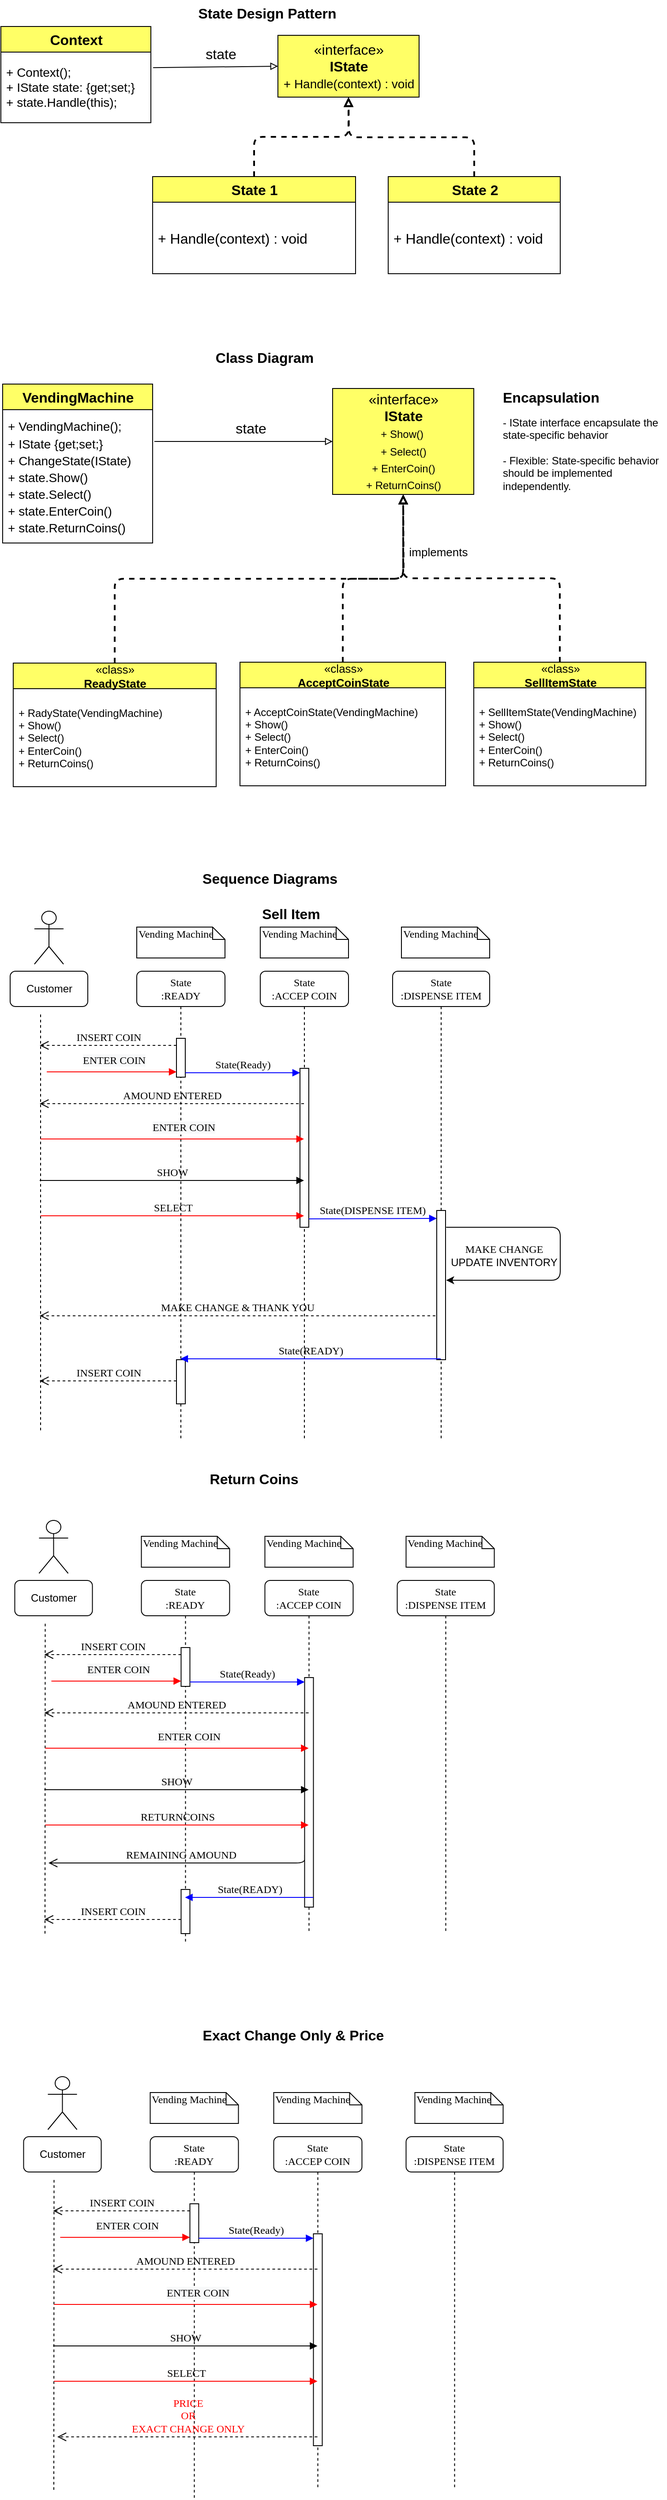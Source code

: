 <mxfile>
    <diagram id="iJszqyFh7Yhv1Dt7iqI_" name="Page-1">
        <mxGraphModel dx="1755" dy="836" grid="1" gridSize="10" guides="1" tooltips="1" connect="1" arrows="1" fold="1" page="1" pageScale="1" pageWidth="850" pageHeight="1100" math="0" shadow="0">
            <root>
                <mxCell id="0"/>
                <mxCell id="1" parent="0"/>
                <mxCell id="86" value="REMAINING AMOUND" style="html=1;verticalAlign=bottom;endArrow=open;endSize=8;labelBackgroundColor=none;fontFamily=Verdana;fontSize=12;edgeStyle=elbowEdgeStyle;elbow=vertical;fontStyle=0;strokeColor=#000000;exitX=0.019;exitY=0.773;exitDx=0;exitDy=0;exitPerimeter=0;" parent="1" source="311" edge="1">
                    <mxGeometry relative="1" as="geometry">
                        <mxPoint x="-770" y="2120" as="targetPoint"/>
                        <Array as="points">
                            <mxPoint x="-660" y="2120"/>
                            <mxPoint x="-680" y="2110"/>
                            <mxPoint x="-712.75" y="2170"/>
                            <mxPoint x="-704.02" y="2191"/>
                            <mxPoint x="-679.02" y="2170.6"/>
                            <mxPoint x="-649.02" y="2170.6"/>
                        </Array>
                        <mxPoint x="-630" y="2180" as="sourcePoint"/>
                    </mxGeometry>
                </mxCell>
                <mxCell id="159" value="&lt;font color=&quot;#000000&quot; style=&quot;font-size: 16px&quot;&gt;Exact Change Only &amp;amp; Price&lt;/font&gt;" style="text;html=1;strokeColor=none;fillColor=none;align=center;verticalAlign=middle;whiteSpace=wrap;rounded=0;fontSize=16;fontColor=#FF0000;fontStyle=1" parent="1" vertex="1">
                    <mxGeometry x="-625" y="2300" width="265" height="30" as="geometry"/>
                </mxCell>
                <mxCell id="185" value="&lt;span style=&quot;font-weight: 400 ; font-size: 13px&quot;&gt;«class»&lt;/span&gt;&lt;br style=&quot;font-size: 13px&quot;&gt;ReadyState" style="swimlane;fontStyle=1;align=center;verticalAlign=middle;childLayout=stackLayout;horizontal=1;startSize=29;horizontalStack=0;resizeParent=1;resizeParentMax=0;resizeLast=0;collapsible=0;marginBottom=0;html=1;labelBackgroundColor=none;fontSize=13;fontColor=#000000;fillColor=#FFFF66;" parent="1" vertex="1">
                    <mxGeometry x="-810" y="761" width="230" height="140" as="geometry"/>
                </mxCell>
                <mxCell id="187" value="+ RadyState(VendingMachine)&lt;br style=&quot;font-size: 12px&quot;&gt;+ Show()&amp;nbsp;&lt;br&gt;+ Select()&lt;br&gt;+ EnterCoin()&lt;br&gt;+ ReturnCoins()" style="text;html=1;strokeColor=none;fillColor=none;align=left;verticalAlign=middle;spacingLeft=4;spacingRight=4;overflow=hidden;rotatable=0;points=[[0,0.5],[1,0.5]];portConstraint=eastwest;labelBackgroundColor=none;fontSize=12;fontColor=#000000;" parent="185" vertex="1">
                    <mxGeometry y="29" width="230" height="111" as="geometry"/>
                </mxCell>
                <mxCell id="188" value="&lt;span style=&quot;font-size: 13px; font-weight: 400;&quot;&gt;«class»&lt;/span&gt;&lt;br style=&quot;font-size: 13px;&quot;&gt;&lt;span style=&quot;font-size: 13px;&quot;&gt;AcceptCoinState&lt;/span&gt;" style="swimlane;fontStyle=1;align=center;verticalAlign=middle;childLayout=stackLayout;horizontal=1;startSize=29;horizontalStack=0;resizeParent=1;resizeParentMax=0;resizeLast=0;collapsible=0;marginBottom=0;html=1;labelBackgroundColor=none;fontSize=13;fontColor=#000000;fillColor=#FFFF66;" parent="1" vertex="1">
                    <mxGeometry x="-553" y="760" width="233" height="140" as="geometry"/>
                </mxCell>
                <mxCell id="189" value="+ AcceptCoinState(VendingMachine)&lt;br style=&quot;font-size: 12px&quot;&gt;+ Show()&amp;nbsp;&lt;br&gt;+ Select()&lt;br&gt;+ EnterCoin()&lt;br&gt;+ ReturnCoins()" style="text;html=1;strokeColor=none;fillColor=none;align=left;verticalAlign=middle;spacingLeft=4;spacingRight=4;overflow=hidden;rotatable=0;points=[[0,0.5],[1,0.5]];portConstraint=eastwest;labelBackgroundColor=none;fontSize=12;fontColor=#000000;" parent="188" vertex="1">
                    <mxGeometry y="29" width="233" height="111" as="geometry"/>
                </mxCell>
                <mxCell id="190" value="«interface»&lt;br&gt;&lt;b&gt;IState&lt;/b&gt;&lt;br&gt;&lt;span style=&quot;font-size: 12px ; text-align: left&quot;&gt;+ Show()&amp;nbsp;&lt;/span&gt;&lt;br style=&quot;font-size: 12px ; text-align: left&quot;&gt;&lt;span style=&quot;font-size: 12px ; text-align: left&quot;&gt;+ Select()&lt;/span&gt;&lt;br style=&quot;font-size: 12px ; text-align: left&quot;&gt;&lt;span style=&quot;font-size: 12px ; text-align: left&quot;&gt;+ EnterCoin()&lt;/span&gt;&lt;br style=&quot;font-size: 12px ; text-align: left&quot;&gt;&lt;div style=&quot;text-align: left&quot;&gt;&lt;span style=&quot;font-size: 12px&quot;&gt;+ ReturnCoins()&lt;/span&gt;&lt;/div&gt;" style="html=1;labelBackgroundColor=none;fontSize=16;fontColor=#000000;fillColor=#FFFF66;" parent="1" vertex="1">
                    <mxGeometry x="-448" y="450" width="160" height="120" as="geometry"/>
                </mxCell>
                <mxCell id="191" value="state" style="endArrow=block;html=1;labelBackgroundColor=none;fontSize=16;fontColor=#000000;entryX=0;entryY=0.5;entryDx=0;entryDy=0;endFill=0;" parent="1" target="190" edge="1">
                    <mxGeometry x="0.081" y="15" width="50" height="50" relative="1" as="geometry">
                        <mxPoint x="-650" y="510" as="sourcePoint"/>
                        <mxPoint x="-533" y="470" as="targetPoint"/>
                        <mxPoint as="offset"/>
                    </mxGeometry>
                </mxCell>
                <mxCell id="193" value="" style="endArrow=block;html=1;labelBackgroundColor=#FFFF66;fontSize=16;fontColor=#000000;jumpStyle=none;exitX=0.5;exitY=0;exitDx=0;exitDy=0;dashed=1;endFill=0;edgeStyle=orthogonalEdgeStyle;strokeWidth=2;" parent="1" source="188" edge="1">
                    <mxGeometry width="50" height="50" relative="1" as="geometry">
                        <mxPoint x="-328" y="600" as="sourcePoint"/>
                        <mxPoint x="-368" y="570" as="targetPoint"/>
                    </mxGeometry>
                </mxCell>
                <mxCell id="194" value="" style="endArrow=block;html=1;labelBackgroundColor=#FFFF66;fontSize=16;fontColor=#000000;jumpStyle=none;dashed=1;endFill=0;edgeStyle=orthogonalEdgeStyle;exitX=0.5;exitY=0;exitDx=0;exitDy=0;entryX=0.5;entryY=1;entryDx=0;entryDy=0;strokeWidth=2;" parent="1" source="185" target="190" edge="1">
                    <mxGeometry width="50" height="50" relative="1" as="geometry">
                        <mxPoint x="-488" y="620" as="sourcePoint"/>
                        <mxPoint x="-388" y="540" as="targetPoint"/>
                    </mxGeometry>
                </mxCell>
                <mxCell id="195" value="&lt;font color=&quot;#000000&quot; style=&quot;font-size: 16px&quot;&gt;Class Diagram&lt;/font&gt;" style="text;html=1;strokeColor=none;fillColor=none;align=center;verticalAlign=middle;whiteSpace=wrap;rounded=0;fontSize=16;fontColor=#FF0000;fontStyle=1" parent="1" vertex="1">
                    <mxGeometry x="-620" y="400" width="190" height="30" as="geometry"/>
                </mxCell>
                <mxCell id="208" value="VendingMachine" style="swimlane;fontStyle=1;align=center;verticalAlign=middle;childLayout=stackLayout;horizontal=1;startSize=29;horizontalStack=0;resizeParent=1;resizeParentMax=0;resizeLast=0;collapsible=0;marginBottom=0;html=1;labelBackgroundColor=none;fontSize=16;fontColor=#000000;fillColor=#FFFF66;" parent="1" vertex="1">
                    <mxGeometry x="-822" y="445" width="170" height="180" as="geometry"/>
                </mxCell>
                <mxCell id="209" value="&lt;font style=&quot;font-size: 14px&quot;&gt;+&amp;nbsp;&lt;span style=&quot;text-align: center&quot;&gt;VendingMachine&lt;/span&gt;();&lt;br&gt;+ IState {get;set;}&amp;nbsp;&lt;br&gt;+ ChangeState(IState)&lt;br&gt;+ state.Show()&lt;br&gt;+ state.Select()&lt;br&gt;+ state.EnterCoin()&lt;br&gt;+ state.ReturnCoins()&lt;br&gt;&lt;/font&gt;" style="text;html=1;strokeColor=none;fillColor=none;align=left;verticalAlign=middle;spacingLeft=4;spacingRight=4;overflow=hidden;rotatable=0;points=[[0,0.5],[1,0.5]];portConstraint=eastwest;labelBackgroundColor=none;fontSize=16;fontColor=#000000;" parent="208" vertex="1">
                    <mxGeometry y="29" width="170" height="151" as="geometry"/>
                </mxCell>
                <mxCell id="212" value="State 1" style="swimlane;fontStyle=1;align=center;verticalAlign=middle;childLayout=stackLayout;horizontal=1;startSize=29;horizontalStack=0;resizeParent=1;resizeParentMax=0;resizeLast=0;collapsible=0;marginBottom=0;html=1;labelBackgroundColor=none;fontSize=16;fontColor=#000000;fillColor=#FFFF66;" parent="1" vertex="1">
                    <mxGeometry x="-652" y="210" width="230" height="110" as="geometry"/>
                </mxCell>
                <mxCell id="213" value="+ Handle(context) : void" style="text;html=1;strokeColor=none;fillColor=none;align=left;verticalAlign=middle;spacingLeft=4;spacingRight=4;overflow=hidden;rotatable=0;points=[[0,0.5],[1,0.5]];portConstraint=eastwest;labelBackgroundColor=none;fontSize=16;fontColor=#000000;" parent="212" vertex="1">
                    <mxGeometry y="29" width="230" height="81" as="geometry"/>
                </mxCell>
                <mxCell id="214" value="State 2" style="swimlane;fontStyle=1;align=center;verticalAlign=middle;childLayout=stackLayout;horizontal=1;startSize=29;horizontalStack=0;resizeParent=1;resizeParentMax=0;resizeLast=0;collapsible=0;marginBottom=0;html=1;labelBackgroundColor=none;fontSize=16;fontColor=#000000;fillColor=#FFFF66;" parent="1" vertex="1">
                    <mxGeometry x="-385" y="210" width="195" height="110" as="geometry"/>
                </mxCell>
                <mxCell id="215" value="+ Handle(context) : void" style="text;html=1;strokeColor=none;fillColor=none;align=left;verticalAlign=middle;spacingLeft=4;spacingRight=4;overflow=hidden;rotatable=0;points=[[0,0.5],[1,0.5]];portConstraint=eastwest;labelBackgroundColor=none;fontSize=16;fontColor=#000000;" parent="214" vertex="1">
                    <mxGeometry y="29" width="195" height="81" as="geometry"/>
                </mxCell>
                <mxCell id="216" value="«interface»&lt;br&gt;&lt;b&gt;IState&lt;/b&gt;&lt;br&gt;&lt;font style=&quot;font-size: 14px&quot;&gt;+ Handle(context) : void&lt;/font&gt;" style="html=1;labelBackgroundColor=none;fontSize=16;fontColor=#000000;fillColor=#FFFF66;" parent="1" vertex="1">
                    <mxGeometry x="-510" y="50" width="160" height="70" as="geometry"/>
                </mxCell>
                <mxCell id="217" value="state" style="endArrow=block;html=1;labelBackgroundColor=none;fontSize=16;fontColor=#000000;entryX=0;entryY=0.5;entryDx=0;entryDy=0;exitX=1.015;exitY=0.22;exitDx=0;exitDy=0;exitPerimeter=0;endFill=0;" parent="1" source="222" target="216" edge="1">
                    <mxGeometry x="0.081" y="15" width="50" height="50" relative="1" as="geometry">
                        <mxPoint x="-684" y="85" as="sourcePoint"/>
                        <mxPoint x="-595" y="50" as="targetPoint"/>
                        <mxPoint as="offset"/>
                    </mxGeometry>
                </mxCell>
                <mxCell id="218" value="" style="endArrow=block;html=1;labelBackgroundColor=#FFFF66;fontSize=16;fontColor=#000000;jumpStyle=none;exitX=0.5;exitY=0;exitDx=0;exitDy=0;dashed=1;endFill=0;edgeStyle=orthogonalEdgeStyle;strokeWidth=2;" parent="1" source="214" edge="1">
                    <mxGeometry width="50" height="50" relative="1" as="geometry">
                        <mxPoint x="-390" y="180" as="sourcePoint"/>
                        <mxPoint x="-430" y="120" as="targetPoint"/>
                    </mxGeometry>
                </mxCell>
                <mxCell id="219" value="" style="endArrow=block;html=1;labelBackgroundColor=#FFFF66;fontSize=16;fontColor=#000000;jumpStyle=none;dashed=1;endFill=0;edgeStyle=orthogonalEdgeStyle;exitX=0.5;exitY=0;exitDx=0;exitDy=0;entryX=0.5;entryY=1;entryDx=0;entryDy=0;strokeWidth=2;" parent="1" source="212" target="216" edge="1">
                    <mxGeometry width="50" height="50" relative="1" as="geometry">
                        <mxPoint x="-550" y="200" as="sourcePoint"/>
                        <mxPoint x="-450" y="120" as="targetPoint"/>
                    </mxGeometry>
                </mxCell>
                <mxCell id="220" value="&lt;font color=&quot;#000000&quot; style=&quot;font-size: 16px&quot;&gt;State Design Pattern&lt;/font&gt;" style="text;html=1;strokeColor=none;fillColor=none;align=center;verticalAlign=middle;whiteSpace=wrap;rounded=0;fontSize=16;fontColor=#FF0000;fontStyle=1" parent="1" vertex="1">
                    <mxGeometry x="-617" y="10" width="190" height="30" as="geometry"/>
                </mxCell>
                <mxCell id="221" value="Context" style="swimlane;fontStyle=1;align=center;verticalAlign=middle;childLayout=stackLayout;horizontal=1;startSize=29;horizontalStack=0;resizeParent=1;resizeParentMax=0;resizeLast=0;collapsible=0;marginBottom=0;html=1;labelBackgroundColor=none;fontSize=16;fontColor=#000000;fillColor=#FFFF66;" parent="1" vertex="1">
                    <mxGeometry x="-824" y="40" width="170" height="109" as="geometry"/>
                </mxCell>
                <mxCell id="222" value="+ Context();&lt;br style=&quot;font-size: 14px&quot;&gt;+ IState state: {get;set;}&amp;nbsp;&lt;br style=&quot;font-size: 14px&quot;&gt;+ state.Handle(this);" style="text;html=1;strokeColor=none;fillColor=none;align=left;verticalAlign=middle;spacingLeft=4;spacingRight=4;overflow=hidden;rotatable=0;points=[[0,0.5],[1,0.5]];portConstraint=eastwest;labelBackgroundColor=none;fontSize=14;fontColor=#000000;" parent="221" vertex="1">
                    <mxGeometry y="29" width="170" height="80" as="geometry"/>
                </mxCell>
                <mxCell id="223" value="&lt;span style=&quot;font-size: 13px ; font-weight: 400&quot;&gt;«class»&lt;/span&gt;&lt;br style=&quot;font-size: 13px&quot;&gt;&lt;span style=&quot;font-size: 13px&quot;&gt;SellItemState&lt;/span&gt;" style="swimlane;fontStyle=1;align=center;verticalAlign=middle;childLayout=stackLayout;horizontal=1;startSize=29;horizontalStack=0;resizeParent=1;resizeParentMax=0;resizeLast=0;collapsible=0;marginBottom=0;html=1;labelBackgroundColor=none;fontSize=13;fontColor=#000000;fillColor=#FFFF66;" parent="1" vertex="1">
                    <mxGeometry x="-288" y="760" width="195" height="140" as="geometry"/>
                </mxCell>
                <mxCell id="224" value="+ SellItemState(VendingMachine)&lt;br style=&quot;font-size: 12px&quot;&gt;+ Show()&amp;nbsp;&lt;br&gt;+ Select()&lt;br&gt;+ EnterCoin()&lt;br&gt;+ ReturnCoins()" style="text;html=1;strokeColor=none;fillColor=none;align=left;verticalAlign=middle;spacingLeft=4;spacingRight=4;overflow=hidden;rotatable=0;points=[[0,0.5],[1,0.5]];portConstraint=eastwest;labelBackgroundColor=none;fontSize=12;fontColor=#000000;" parent="223" vertex="1">
                    <mxGeometry y="29" width="195" height="111" as="geometry"/>
                </mxCell>
                <mxCell id="225" value="" style="endArrow=block;html=1;labelBackgroundColor=#FFFF66;fontSize=16;fontColor=#000000;jumpStyle=none;exitX=0.5;exitY=0;exitDx=0;exitDy=0;dashed=1;endFill=0;edgeStyle=orthogonalEdgeStyle;strokeWidth=2;entryX=0.5;entryY=1;entryDx=0;entryDy=0;" parent="1" source="223" target="190" edge="1">
                    <mxGeometry width="50" height="50" relative="1" as="geometry">
                        <mxPoint x="-445.5" y="770" as="sourcePoint"/>
                        <mxPoint x="-358" y="550" as="targetPoint"/>
                    </mxGeometry>
                </mxCell>
                <mxCell id="232" value="implements" style="text;html=1;strokeColor=none;fillColor=none;align=center;verticalAlign=middle;whiteSpace=wrap;rounded=0;labelBackgroundColor=none;fontSize=13;fontColor=#000000;" parent="1" vertex="1">
                    <mxGeometry x="-358" y="620" width="60" height="30" as="geometry"/>
                </mxCell>
                <mxCell id="236" value="&lt;h1 style=&quot;font-size: 16px&quot;&gt;Encapsulation&lt;/h1&gt;&lt;p&gt;- IState interface encapsulate the state-specific behavior&lt;br&gt;&lt;br&gt;- Flexible: State-specific behavior should be implemented independently.&lt;/p&gt;" style="text;html=1;strokeColor=none;fillColor=none;spacing=5;spacingTop=-20;whiteSpace=wrap;overflow=hidden;rounded=0;labelBackgroundColor=none;fontSize=12;fontColor=#000000;" parent="1" vertex="1">
                    <mxGeometry x="-260" y="450" width="190" height="120" as="geometry"/>
                </mxCell>
                <mxCell id="268" value="State &lt;br style=&quot;font-size: 12px&quot;&gt;:ACCEP COIN" style="shape=umlLifeline;perimeter=lifelinePerimeter;whiteSpace=wrap;html=1;container=1;collapsible=0;recursiveResize=0;outlineConnect=0;rounded=1;shadow=0;comic=0;labelBackgroundColor=none;strokeWidth=1;fontFamily=Verdana;fontSize=12;align=center;fontStyle=0" parent="1" vertex="1">
                    <mxGeometry x="-530" y="1110" width="100" height="530" as="geometry"/>
                </mxCell>
                <mxCell id="269" value="" style="html=1;points=[];perimeter=orthogonalPerimeter;rounded=0;shadow=0;comic=0;labelBackgroundColor=none;strokeWidth=1;fontFamily=Verdana;fontSize=12;align=center;fontStyle=0" parent="268" vertex="1">
                    <mxGeometry x="45" y="110" width="10" height="180" as="geometry"/>
                </mxCell>
                <mxCell id="270" value="MAKE CHANGE &amp;amp; THANK YOU" style="html=1;verticalAlign=bottom;endArrow=open;dashed=1;endSize=8;labelBackgroundColor=none;fontFamily=Verdana;fontSize=12;edgeStyle=elbowEdgeStyle;elbow=vertical;fontStyle=0;" parent="268" source="271" edge="1">
                    <mxGeometry x="0.017" relative="1" as="geometry">
                        <mxPoint x="-250" y="390" as="targetPoint"/>
                        <Array as="points">
                            <mxPoint x="-167.55" y="390.23"/>
                            <mxPoint x="-158.82" y="411.23"/>
                            <mxPoint x="-133.82" y="390.83"/>
                            <mxPoint x="-103.82" y="390.83"/>
                        </Array>
                        <mxPoint x="45.0" y="390.0" as="sourcePoint"/>
                        <mxPoint as="offset"/>
                    </mxGeometry>
                </mxCell>
                <mxCell id="271" value="State&lt;br style=&quot;font-size: 12px&quot;&gt;:DISPENSE ITEM" style="shape=umlLifeline;perimeter=lifelinePerimeter;whiteSpace=wrap;html=1;container=1;collapsible=0;recursiveResize=0;outlineConnect=0;rounded=1;shadow=0;comic=0;labelBackgroundColor=none;strokeWidth=1;fontFamily=Verdana;fontSize=12;align=center;fontStyle=0" parent="1" vertex="1">
                    <mxGeometry x="-380" y="1110" width="110" height="530" as="geometry"/>
                </mxCell>
                <mxCell id="272" value="State(DISPENSE ITEM)" style="html=1;verticalAlign=bottom;endArrow=block;labelBackgroundColor=none;fontFamily=Verdana;fontSize=12;edgeStyle=elbowEdgeStyle;elbow=vertical;fontStyle=0;strokeColor=#0000FF;" parent="271" edge="1">
                    <mxGeometry relative="1" as="geometry">
                        <mxPoint x="-95" y="280.45" as="sourcePoint"/>
                        <mxPoint x="50" y="280" as="targetPoint"/>
                    </mxGeometry>
                </mxCell>
                <mxCell id="273" value="" style="html=1;points=[];perimeter=orthogonalPerimeter;rounded=0;shadow=0;comic=0;labelBackgroundColor=none;strokeWidth=1;fontFamily=Verdana;fontSize=12;align=center;fontStyle=0" parent="271" vertex="1">
                    <mxGeometry x="50" y="271" width="10" height="169" as="geometry"/>
                </mxCell>
                <mxCell id="274" value="State&lt;br style=&quot;font-size: 12px&quot;&gt;:READY" style="shape=umlLifeline;perimeter=lifelinePerimeter;whiteSpace=wrap;html=1;container=1;collapsible=0;recursiveResize=0;outlineConnect=0;rounded=1;shadow=0;comic=0;labelBackgroundColor=none;strokeWidth=1;fontFamily=Verdana;fontSize=12;align=center;fontStyle=0" parent="1" vertex="1">
                    <mxGeometry x="-670" y="1110" width="100" height="530" as="geometry"/>
                </mxCell>
                <mxCell id="275" value="" style="html=1;points=[];perimeter=orthogonalPerimeter;rounded=0;shadow=0;comic=0;labelBackgroundColor=none;strokeWidth=1;fontFamily=Verdana;fontSize=12;align=center;fontStyle=0" parent="274" vertex="1">
                    <mxGeometry x="45" y="76" width="10" height="44" as="geometry"/>
                </mxCell>
                <mxCell id="276" value="AMOUND ENTERED" style="html=1;verticalAlign=bottom;endArrow=open;dashed=1;endSize=8;labelBackgroundColor=none;fontFamily=Verdana;fontSize=12;edgeStyle=elbowEdgeStyle;elbow=vertical;fontStyle=0" parent="274" edge="1">
                    <mxGeometry relative="1" as="geometry">
                        <mxPoint x="-110" y="150" as="targetPoint"/>
                        <Array as="points">
                            <mxPoint x="-16" y="150"/>
                            <mxPoint x="-7.27" y="171"/>
                            <mxPoint x="17.73" y="150.6"/>
                            <mxPoint x="47.73" y="150.6"/>
                        </Array>
                        <mxPoint x="189.5" y="150" as="sourcePoint"/>
                    </mxGeometry>
                </mxCell>
                <mxCell id="277" value="SHOW" style="html=1;verticalAlign=bottom;endArrow=block;labelBackgroundColor=none;fontFamily=Verdana;fontSize=12;edgeStyle=elbowEdgeStyle;elbow=vertical;fontStyle=0;strokeColor=#000000;" parent="274" target="268" edge="1">
                    <mxGeometry relative="1" as="geometry">
                        <mxPoint x="-110" y="237" as="sourcePoint"/>
                        <mxPoint x="40" y="237" as="targetPoint"/>
                    </mxGeometry>
                </mxCell>
                <mxCell id="279" value="" style="html=1;points=[];perimeter=orthogonalPerimeter;rounded=0;shadow=0;comic=0;labelBackgroundColor=none;strokeWidth=1;fontFamily=Verdana;fontSize=12;align=center;fontStyle=0" parent="274" vertex="1">
                    <mxGeometry x="45" y="440" width="10" height="50" as="geometry"/>
                </mxCell>
                <mxCell id="280" value="Vending Machine" style="shape=note;whiteSpace=wrap;html=1;size=14;verticalAlign=top;align=left;spacingTop=-6;rounded=0;shadow=0;comic=0;labelBackgroundColor=none;strokeWidth=1;fontFamily=Verdana;fontSize=12;fontStyle=0" parent="1" vertex="1">
                    <mxGeometry x="-670" y="1060" width="100" height="35" as="geometry"/>
                </mxCell>
                <mxCell id="281" value="Vending Machine" style="shape=note;whiteSpace=wrap;html=1;size=14;verticalAlign=top;align=left;spacingTop=-6;rounded=0;shadow=0;comic=0;labelBackgroundColor=none;strokeWidth=1;fontFamily=Verdana;fontSize=12;fontStyle=0" parent="1" vertex="1">
                    <mxGeometry x="-530" y="1060" width="100" height="35" as="geometry"/>
                </mxCell>
                <mxCell id="282" value="Vending Machine" style="shape=note;whiteSpace=wrap;html=1;size=14;verticalAlign=top;align=left;spacingTop=-6;rounded=0;shadow=0;comic=0;labelBackgroundColor=none;strokeWidth=1;fontFamily=Verdana;fontSize=12;fontStyle=0" parent="1" vertex="1">
                    <mxGeometry x="-370" y="1060" width="100" height="35" as="geometry"/>
                </mxCell>
                <mxCell id="283" value="" style="shape=umlActor;verticalLabelPosition=bottom;verticalAlign=top;html=1;outlineConnect=0;fontStyle=0;fontSize=12;" parent="1" vertex="1">
                    <mxGeometry x="-786" y="1042" width="33" height="60" as="geometry"/>
                </mxCell>
                <mxCell id="284" value="" style="endArrow=none;dashed=1;html=1;strokeWidth=1;fontStyle=0;fontSize=12;" parent="1" edge="1">
                    <mxGeometry width="50" height="50" relative="1" as="geometry">
                        <mxPoint x="-779" y="1630" as="sourcePoint"/>
                        <mxPoint x="-779" y="1156" as="targetPoint"/>
                    </mxGeometry>
                </mxCell>
                <mxCell id="285" value="" style="html=1;verticalAlign=bottom;endArrow=block;labelBackgroundColor=none;fontFamily=Verdana;fontSize=12;edgeStyle=elbowEdgeStyle;elbow=vertical;fontStyle=0;strokeColor=#FF0000;" parent="1" edge="1">
                    <mxGeometry relative="1" as="geometry">
                        <mxPoint x="-772" y="1224" as="sourcePoint"/>
                        <mxPoint x="-625" y="1224" as="targetPoint"/>
                    </mxGeometry>
                </mxCell>
                <mxCell id="286" value="&lt;span style=&quot;font-family: &amp;#34;verdana&amp;#34; ; background-color: rgb(248 , 249 , 250)&quot;&gt;ENTER COIN&lt;/span&gt;" style="edgeLabel;html=1;align=center;verticalAlign=middle;resizable=0;points=[];fontStyle=0;fontSize=12;" parent="285" vertex="1" connectable="0">
                    <mxGeometry x="0.274" relative="1" as="geometry">
                        <mxPoint x="-18" y="-13" as="offset"/>
                    </mxGeometry>
                </mxCell>
                <mxCell id="287" value="State(Ready)" style="html=1;verticalAlign=bottom;endArrow=block;entryX=0;entryY=0;labelBackgroundColor=none;fontFamily=Verdana;fontSize=12;edgeStyle=elbowEdgeStyle;elbow=vertical;fontStyle=0;strokeColor=#0000FF;" parent="1" edge="1">
                    <mxGeometry relative="1" as="geometry">
                        <mxPoint x="-615" y="1225" as="sourcePoint"/>
                        <mxPoint x="-485" y="1225" as="targetPoint"/>
                    </mxGeometry>
                </mxCell>
                <mxCell id="291" value="" style="endArrow=classic;html=1;fontSize=12;edgeStyle=orthogonalEdgeStyle;fontStyle=0" parent="1" edge="1">
                    <mxGeometry width="50" height="50" relative="1" as="geometry">
                        <mxPoint x="-319.269" y="1400" as="sourcePoint"/>
                        <mxPoint x="-319.269" y="1460" as="targetPoint"/>
                        <Array as="points">
                            <mxPoint x="-190" y="1400"/>
                            <mxPoint x="-190" y="1460"/>
                        </Array>
                    </mxGeometry>
                </mxCell>
                <mxCell id="292" value="&lt;br&gt;&lt;span style=&quot;font-family: &amp;#34;verdana&amp;#34;&quot;&gt;MAKE CHANGE&lt;/span&gt;&lt;br&gt;UPDATE INVENTORY" style="text;html=1;strokeColor=none;fillColor=none;align=center;verticalAlign=middle;whiteSpace=wrap;rounded=0;fontSize=12;fontStyle=0" parent="1" vertex="1">
                    <mxGeometry x="-320" y="1403" width="133" height="43" as="geometry"/>
                </mxCell>
                <mxCell id="295" value="&lt;font color=&quot;#000000&quot; style=&quot;font-size: 16px;&quot;&gt;Sell Item&lt;/font&gt;" style="text;html=1;strokeColor=none;fillColor=none;align=center;verticalAlign=middle;whiteSpace=wrap;rounded=0;fontSize=16;fontColor=#FF0000;fontStyle=1" parent="1" vertex="1">
                    <mxGeometry x="-590" y="1030" width="190" height="30" as="geometry"/>
                </mxCell>
                <mxCell id="296" value="Customer" style="rounded=1;whiteSpace=wrap;html=1;fontSize=12;fontColor=#000000;fontStyle=0" parent="1" vertex="1">
                    <mxGeometry x="-813.5" y="1110" width="88" height="40" as="geometry"/>
                </mxCell>
                <mxCell id="298" value="&lt;font color=&quot;#000000&quot; style=&quot;font-size: 16px&quot;&gt;Sequence Diagrams&lt;/font&gt;" style="text;html=1;strokeColor=none;fillColor=none;align=center;verticalAlign=middle;whiteSpace=wrap;rounded=0;fontSize=16;fontColor=#FF0000;fontStyle=1" parent="1" vertex="1">
                    <mxGeometry x="-614" y="990" width="190" height="30" as="geometry"/>
                </mxCell>
                <mxCell id="300" value="SELECT" style="html=1;verticalAlign=bottom;endArrow=block;labelBackgroundColor=none;fontFamily=Verdana;fontSize=12;edgeStyle=elbowEdgeStyle;elbow=vertical;fontStyle=0;strokeColor=#FF0000;" parent="1" target="268" edge="1">
                    <mxGeometry relative="1" as="geometry">
                        <mxPoint x="-779" y="1387" as="sourcePoint"/>
                        <mxPoint x="-629" y="1387" as="targetPoint"/>
                    </mxGeometry>
                </mxCell>
                <mxCell id="301" value="State(READY)" style="html=1;verticalAlign=bottom;endArrow=block;labelBackgroundColor=none;fontFamily=Verdana;fontSize=12;edgeStyle=elbowEdgeStyle;elbow=vertical;fontStyle=0;strokeColor=#0000FF;" parent="1" source="271" edge="1">
                    <mxGeometry relative="1" as="geometry">
                        <mxPoint x="-480" y="1549" as="sourcePoint"/>
                        <mxPoint x="-620.5" y="1549" as="targetPoint"/>
                        <Array as="points">
                            <mxPoint x="-480" y="1549"/>
                        </Array>
                    </mxGeometry>
                </mxCell>
                <mxCell id="306" value="INSERT COIN" style="html=1;verticalAlign=bottom;endArrow=open;dashed=1;endSize=8;labelBackgroundColor=none;fontFamily=Verdana;fontSize=12;edgeStyle=elbowEdgeStyle;elbow=vertical;fontStyle=0" parent="1" edge="1">
                    <mxGeometry relative="1" as="geometry">
                        <mxPoint x="-780" y="1194" as="targetPoint"/>
                        <Array as="points">
                            <mxPoint x="-686" y="1194"/>
                            <mxPoint x="-677.27" y="1215"/>
                            <mxPoint x="-652.27" y="1194.6"/>
                            <mxPoint x="-622.27" y="1194.6"/>
                        </Array>
                        <mxPoint x="-625" y="1194" as="sourcePoint"/>
                    </mxGeometry>
                </mxCell>
                <mxCell id="307" value="" style="html=1;verticalAlign=bottom;endArrow=block;labelBackgroundColor=none;fontFamily=Verdana;fontSize=12;edgeStyle=elbowEdgeStyle;elbow=vertical;fontStyle=0;strokeColor=#FF0000;" parent="1" target="268" edge="1">
                    <mxGeometry relative="1" as="geometry">
                        <mxPoint x="-779" y="1300" as="sourcePoint"/>
                        <mxPoint x="-632" y="1300" as="targetPoint"/>
                    </mxGeometry>
                </mxCell>
                <mxCell id="308" value="&lt;span style=&quot;font-family: &amp;#34;verdana&amp;#34; ; background-color: rgb(248 , 249 , 250)&quot;&gt;ENTER COIN&lt;/span&gt;" style="edgeLabel;html=1;align=center;verticalAlign=middle;resizable=0;points=[];fontStyle=0;fontSize=12;" parent="307" vertex="1" connectable="0">
                    <mxGeometry x="0.274" relative="1" as="geometry">
                        <mxPoint x="-28" y="-13" as="offset"/>
                    </mxGeometry>
                </mxCell>
                <mxCell id="309" value="INSERT COIN" style="html=1;verticalAlign=bottom;endArrow=open;dashed=1;endSize=8;labelBackgroundColor=none;fontFamily=Verdana;fontSize=12;edgeStyle=elbowEdgeStyle;elbow=vertical;fontStyle=0" parent="1" edge="1">
                    <mxGeometry relative="1" as="geometry">
                        <mxPoint x="-780" y="1574" as="targetPoint"/>
                        <Array as="points">
                            <mxPoint x="-686" y="1574"/>
                            <mxPoint x="-677.27" y="1595"/>
                            <mxPoint x="-652.27" y="1574.6"/>
                            <mxPoint x="-622.27" y="1574.6"/>
                        </Array>
                        <mxPoint x="-625" y="1574" as="sourcePoint"/>
                    </mxGeometry>
                </mxCell>
                <mxCell id="310" value="State &lt;br style=&quot;font-size: 12px&quot;&gt;:ACCEP COIN" style="shape=umlLifeline;perimeter=lifelinePerimeter;whiteSpace=wrap;html=1;container=1;collapsible=0;recursiveResize=0;outlineConnect=0;rounded=1;shadow=0;comic=0;labelBackgroundColor=none;strokeWidth=1;fontFamily=Verdana;fontSize=12;align=center;fontStyle=0" vertex="1" parent="1">
                    <mxGeometry x="-524.75" y="1800" width="100" height="400" as="geometry"/>
                </mxCell>
                <mxCell id="311" value="" style="html=1;points=[];perimeter=orthogonalPerimeter;rounded=0;shadow=0;comic=0;labelBackgroundColor=none;strokeWidth=1;fontFamily=Verdana;fontSize=12;align=center;fontStyle=0" vertex="1" parent="310">
                    <mxGeometry x="45" y="110" width="10" height="260" as="geometry"/>
                </mxCell>
                <mxCell id="313" value="State&lt;br style=&quot;font-size: 12px&quot;&gt;:DISPENSE ITEM" style="shape=umlLifeline;perimeter=lifelinePerimeter;whiteSpace=wrap;html=1;container=1;collapsible=0;recursiveResize=0;outlineConnect=0;rounded=1;shadow=0;comic=0;labelBackgroundColor=none;strokeWidth=1;fontFamily=Verdana;fontSize=12;align=center;fontStyle=0" vertex="1" parent="1">
                    <mxGeometry x="-374.75" y="1800" width="110" height="400" as="geometry"/>
                </mxCell>
                <mxCell id="316" value="State&lt;br style=&quot;font-size: 12px&quot;&gt;:READY" style="shape=umlLifeline;perimeter=lifelinePerimeter;whiteSpace=wrap;html=1;container=1;collapsible=0;recursiveResize=0;outlineConnect=0;rounded=1;shadow=0;comic=0;labelBackgroundColor=none;strokeWidth=1;fontFamily=Verdana;fontSize=12;align=center;fontStyle=0" vertex="1" parent="1">
                    <mxGeometry x="-664.75" y="1800" width="100" height="410" as="geometry"/>
                </mxCell>
                <mxCell id="317" value="" style="html=1;points=[];perimeter=orthogonalPerimeter;rounded=0;shadow=0;comic=0;labelBackgroundColor=none;strokeWidth=1;fontFamily=Verdana;fontSize=12;align=center;fontStyle=0" vertex="1" parent="316">
                    <mxGeometry x="45" y="76" width="10" height="44" as="geometry"/>
                </mxCell>
                <mxCell id="318" value="AMOUND ENTERED" style="html=1;verticalAlign=bottom;endArrow=open;dashed=1;endSize=8;labelBackgroundColor=none;fontFamily=Verdana;fontSize=12;edgeStyle=elbowEdgeStyle;elbow=vertical;fontStyle=0" edge="1" parent="316">
                    <mxGeometry relative="1" as="geometry">
                        <mxPoint x="-110" y="150" as="targetPoint"/>
                        <Array as="points">
                            <mxPoint x="-16" y="150"/>
                            <mxPoint x="-7.27" y="171"/>
                            <mxPoint x="17.73" y="150.6"/>
                            <mxPoint x="47.73" y="150.6"/>
                        </Array>
                        <mxPoint x="189.5" y="150" as="sourcePoint"/>
                    </mxGeometry>
                </mxCell>
                <mxCell id="319" value="SHOW" style="html=1;verticalAlign=bottom;endArrow=block;labelBackgroundColor=none;fontFamily=Verdana;fontSize=12;edgeStyle=elbowEdgeStyle;elbow=vertical;fontStyle=0;strokeColor=#000000;" edge="1" parent="316" target="310">
                    <mxGeometry relative="1" as="geometry">
                        <mxPoint x="-110" y="237" as="sourcePoint"/>
                        <mxPoint x="40" y="237" as="targetPoint"/>
                    </mxGeometry>
                </mxCell>
                <mxCell id="320" value="" style="html=1;points=[];perimeter=orthogonalPerimeter;rounded=0;shadow=0;comic=0;labelBackgroundColor=none;strokeWidth=1;fontFamily=Verdana;fontSize=12;align=center;fontStyle=0" vertex="1" parent="316">
                    <mxGeometry x="45" y="350" width="10" height="50" as="geometry"/>
                </mxCell>
                <mxCell id="321" value="Vending Machine" style="shape=note;whiteSpace=wrap;html=1;size=14;verticalAlign=top;align=left;spacingTop=-6;rounded=0;shadow=0;comic=0;labelBackgroundColor=none;strokeWidth=1;fontFamily=Verdana;fontSize=12;fontStyle=0" vertex="1" parent="1">
                    <mxGeometry x="-664.75" y="1750" width="100" height="35" as="geometry"/>
                </mxCell>
                <mxCell id="322" value="Vending Machine" style="shape=note;whiteSpace=wrap;html=1;size=14;verticalAlign=top;align=left;spacingTop=-6;rounded=0;shadow=0;comic=0;labelBackgroundColor=none;strokeWidth=1;fontFamily=Verdana;fontSize=12;fontStyle=0" vertex="1" parent="1">
                    <mxGeometry x="-524.75" y="1750" width="100" height="35" as="geometry"/>
                </mxCell>
                <mxCell id="323" value="Vending Machine" style="shape=note;whiteSpace=wrap;html=1;size=14;verticalAlign=top;align=left;spacingTop=-6;rounded=0;shadow=0;comic=0;labelBackgroundColor=none;strokeWidth=1;fontFamily=Verdana;fontSize=12;fontStyle=0" vertex="1" parent="1">
                    <mxGeometry x="-364.75" y="1750" width="100" height="35" as="geometry"/>
                </mxCell>
                <mxCell id="324" value="" style="shape=umlActor;verticalLabelPosition=bottom;verticalAlign=top;html=1;outlineConnect=0;fontStyle=0;fontSize=12;" vertex="1" parent="1">
                    <mxGeometry x="-780.75" y="1732" width="33" height="60" as="geometry"/>
                </mxCell>
                <mxCell id="325" value="" style="endArrow=none;dashed=1;html=1;strokeWidth=1;fontStyle=0;fontSize=12;" edge="1" parent="1">
                    <mxGeometry width="50" height="50" relative="1" as="geometry">
                        <mxPoint x="-774" y="2200" as="sourcePoint"/>
                        <mxPoint x="-773.75" y="1846" as="targetPoint"/>
                    </mxGeometry>
                </mxCell>
                <mxCell id="326" value="" style="html=1;verticalAlign=bottom;endArrow=block;labelBackgroundColor=none;fontFamily=Verdana;fontSize=12;edgeStyle=elbowEdgeStyle;elbow=vertical;fontStyle=0;strokeColor=#FF0000;" edge="1" parent="1">
                    <mxGeometry relative="1" as="geometry">
                        <mxPoint x="-766.75" y="1914" as="sourcePoint"/>
                        <mxPoint x="-619.75" y="1914" as="targetPoint"/>
                    </mxGeometry>
                </mxCell>
                <mxCell id="327" value="&lt;span style=&quot;font-family: &amp;#34;verdana&amp;#34; ; background-color: rgb(248 , 249 , 250)&quot;&gt;ENTER COIN&lt;/span&gt;" style="edgeLabel;html=1;align=center;verticalAlign=middle;resizable=0;points=[];fontStyle=0;fontSize=12;" vertex="1" connectable="0" parent="326">
                    <mxGeometry x="0.274" relative="1" as="geometry">
                        <mxPoint x="-18" y="-13" as="offset"/>
                    </mxGeometry>
                </mxCell>
                <mxCell id="328" value="State(Ready)" style="html=1;verticalAlign=bottom;endArrow=block;entryX=0;entryY=0;labelBackgroundColor=none;fontFamily=Verdana;fontSize=12;edgeStyle=elbowEdgeStyle;elbow=vertical;fontStyle=0;strokeColor=#0000FF;" edge="1" parent="1">
                    <mxGeometry relative="1" as="geometry">
                        <mxPoint x="-609.75" y="1915" as="sourcePoint"/>
                        <mxPoint x="-479.75" y="1915" as="targetPoint"/>
                    </mxGeometry>
                </mxCell>
                <mxCell id="332" value="Customer" style="rounded=1;whiteSpace=wrap;html=1;fontSize=12;fontColor=#000000;fontStyle=0" vertex="1" parent="1">
                    <mxGeometry x="-808.25" y="1800" width="88" height="40" as="geometry"/>
                </mxCell>
                <mxCell id="334" value="RETURNCOINS" style="html=1;verticalAlign=bottom;endArrow=block;labelBackgroundColor=none;fontFamily=Verdana;fontSize=12;edgeStyle=elbowEdgeStyle;elbow=vertical;fontStyle=0;strokeColor=#FF0000;" edge="1" parent="1" target="310">
                    <mxGeometry relative="1" as="geometry">
                        <mxPoint x="-773.75" y="2077" as="sourcePoint"/>
                        <mxPoint x="-623.75" y="2077" as="targetPoint"/>
                    </mxGeometry>
                </mxCell>
                <mxCell id="335" value="State(READY)" style="html=1;verticalAlign=bottom;endArrow=block;labelBackgroundColor=none;fontFamily=Verdana;fontSize=12;edgeStyle=elbowEdgeStyle;elbow=vertical;fontStyle=0;strokeColor=#0000FF;" edge="1" parent="1">
                    <mxGeometry relative="1" as="geometry">
                        <mxPoint x="-470" y="2159" as="sourcePoint"/>
                        <mxPoint x="-615.25" y="2159" as="targetPoint"/>
                        <Array as="points"/>
                    </mxGeometry>
                </mxCell>
                <mxCell id="336" value="INSERT COIN" style="html=1;verticalAlign=bottom;endArrow=open;dashed=1;endSize=8;labelBackgroundColor=none;fontFamily=Verdana;fontSize=12;edgeStyle=elbowEdgeStyle;elbow=vertical;fontStyle=0" edge="1" parent="1">
                    <mxGeometry relative="1" as="geometry">
                        <mxPoint x="-774.75" y="1884" as="targetPoint"/>
                        <Array as="points">
                            <mxPoint x="-680.75" y="1884"/>
                            <mxPoint x="-672.02" y="1905"/>
                            <mxPoint x="-647.02" y="1884.6"/>
                            <mxPoint x="-617.02" y="1884.6"/>
                        </Array>
                        <mxPoint x="-619.75" y="1884" as="sourcePoint"/>
                    </mxGeometry>
                </mxCell>
                <mxCell id="337" value="" style="html=1;verticalAlign=bottom;endArrow=block;labelBackgroundColor=none;fontFamily=Verdana;fontSize=12;edgeStyle=elbowEdgeStyle;elbow=vertical;fontStyle=0;strokeColor=#FF0000;" edge="1" parent="1" target="310">
                    <mxGeometry relative="1" as="geometry">
                        <mxPoint x="-773.75" y="1990" as="sourcePoint"/>
                        <mxPoint x="-626.75" y="1990" as="targetPoint"/>
                    </mxGeometry>
                </mxCell>
                <mxCell id="338" value="&lt;span style=&quot;font-family: &amp;#34;verdana&amp;#34; ; background-color: rgb(248 , 249 , 250)&quot;&gt;ENTER COIN&lt;/span&gt;" style="edgeLabel;html=1;align=center;verticalAlign=middle;resizable=0;points=[];fontStyle=0;fontSize=12;" vertex="1" connectable="0" parent="337">
                    <mxGeometry x="0.274" relative="1" as="geometry">
                        <mxPoint x="-28" y="-13" as="offset"/>
                    </mxGeometry>
                </mxCell>
                <mxCell id="340" value="&lt;font color=&quot;#000000&quot; style=&quot;font-size: 16px;&quot;&gt;Return Coins&lt;/font&gt;" style="text;html=1;strokeColor=none;fillColor=none;align=center;verticalAlign=middle;whiteSpace=wrap;rounded=0;fontSize=16;fontColor=#FF0000;fontStyle=1" vertex="1" parent="1">
                    <mxGeometry x="-632" y="1670" width="190" height="30" as="geometry"/>
                </mxCell>
                <mxCell id="342" value="State &lt;br style=&quot;font-size: 12px&quot;&gt;:ACCEP COIN" style="shape=umlLifeline;perimeter=lifelinePerimeter;whiteSpace=wrap;html=1;container=1;collapsible=0;recursiveResize=0;outlineConnect=0;rounded=1;shadow=0;comic=0;labelBackgroundColor=none;strokeWidth=1;fontFamily=Verdana;fontSize=12;align=center;fontStyle=0" vertex="1" parent="1">
                    <mxGeometry x="-514.75" y="2430" width="100" height="400" as="geometry"/>
                </mxCell>
                <mxCell id="343" value="" style="html=1;points=[];perimeter=orthogonalPerimeter;rounded=0;shadow=0;comic=0;labelBackgroundColor=none;strokeWidth=1;fontFamily=Verdana;fontSize=12;align=center;fontStyle=0" vertex="1" parent="342">
                    <mxGeometry x="45" y="110" width="10" height="240" as="geometry"/>
                </mxCell>
                <mxCell id="344" value="State&lt;br style=&quot;font-size: 12px&quot;&gt;:DISPENSE ITEM" style="shape=umlLifeline;perimeter=lifelinePerimeter;whiteSpace=wrap;html=1;container=1;collapsible=0;recursiveResize=0;outlineConnect=0;rounded=1;shadow=0;comic=0;labelBackgroundColor=none;strokeWidth=1;fontFamily=Verdana;fontSize=12;align=center;fontStyle=0" vertex="1" parent="1">
                    <mxGeometry x="-364.75" y="2430" width="110" height="400" as="geometry"/>
                </mxCell>
                <mxCell id="345" value="State&lt;br style=&quot;font-size: 12px&quot;&gt;:READY" style="shape=umlLifeline;perimeter=lifelinePerimeter;whiteSpace=wrap;html=1;container=1;collapsible=0;recursiveResize=0;outlineConnect=0;rounded=1;shadow=0;comic=0;labelBackgroundColor=none;strokeWidth=1;fontFamily=Verdana;fontSize=12;align=center;fontStyle=0" vertex="1" parent="1">
                    <mxGeometry x="-654.75" y="2430" width="100" height="410" as="geometry"/>
                </mxCell>
                <mxCell id="346" value="" style="html=1;points=[];perimeter=orthogonalPerimeter;rounded=0;shadow=0;comic=0;labelBackgroundColor=none;strokeWidth=1;fontFamily=Verdana;fontSize=12;align=center;fontStyle=0" vertex="1" parent="345">
                    <mxGeometry x="45" y="76" width="10" height="44" as="geometry"/>
                </mxCell>
                <mxCell id="347" value="AMOUND ENTERED" style="html=1;verticalAlign=bottom;endArrow=open;dashed=1;endSize=8;labelBackgroundColor=none;fontFamily=Verdana;fontSize=12;edgeStyle=elbowEdgeStyle;elbow=vertical;fontStyle=0" edge="1" parent="345">
                    <mxGeometry relative="1" as="geometry">
                        <mxPoint x="-110" y="150" as="targetPoint"/>
                        <Array as="points">
                            <mxPoint x="-16" y="150"/>
                            <mxPoint x="-7.27" y="171"/>
                            <mxPoint x="17.73" y="150.6"/>
                            <mxPoint x="47.73" y="150.6"/>
                        </Array>
                        <mxPoint x="189.5" y="150" as="sourcePoint"/>
                    </mxGeometry>
                </mxCell>
                <mxCell id="348" value="SHOW" style="html=1;verticalAlign=bottom;endArrow=block;labelBackgroundColor=none;fontFamily=Verdana;fontSize=12;edgeStyle=elbowEdgeStyle;elbow=vertical;fontStyle=0;strokeColor=#000000;" edge="1" parent="345" target="342">
                    <mxGeometry relative="1" as="geometry">
                        <mxPoint x="-110" y="237" as="sourcePoint"/>
                        <mxPoint x="40" y="237" as="targetPoint"/>
                    </mxGeometry>
                </mxCell>
                <mxCell id="350" value="Vending Machine" style="shape=note;whiteSpace=wrap;html=1;size=14;verticalAlign=top;align=left;spacingTop=-6;rounded=0;shadow=0;comic=0;labelBackgroundColor=none;strokeWidth=1;fontFamily=Verdana;fontSize=12;fontStyle=0" vertex="1" parent="1">
                    <mxGeometry x="-654.75" y="2380" width="100" height="35" as="geometry"/>
                </mxCell>
                <mxCell id="351" value="Vending Machine" style="shape=note;whiteSpace=wrap;html=1;size=14;verticalAlign=top;align=left;spacingTop=-6;rounded=0;shadow=0;comic=0;labelBackgroundColor=none;strokeWidth=1;fontFamily=Verdana;fontSize=12;fontStyle=0" vertex="1" parent="1">
                    <mxGeometry x="-514.75" y="2380" width="100" height="35" as="geometry"/>
                </mxCell>
                <mxCell id="352" value="Vending Machine" style="shape=note;whiteSpace=wrap;html=1;size=14;verticalAlign=top;align=left;spacingTop=-6;rounded=0;shadow=0;comic=0;labelBackgroundColor=none;strokeWidth=1;fontFamily=Verdana;fontSize=12;fontStyle=0" vertex="1" parent="1">
                    <mxGeometry x="-354.75" y="2380" width="100" height="35" as="geometry"/>
                </mxCell>
                <mxCell id="353" value="" style="shape=umlActor;verticalLabelPosition=bottom;verticalAlign=top;html=1;outlineConnect=0;fontStyle=0;fontSize=12;" vertex="1" parent="1">
                    <mxGeometry x="-770.75" y="2362" width="33" height="60" as="geometry"/>
                </mxCell>
                <mxCell id="354" value="" style="endArrow=none;dashed=1;html=1;strokeWidth=1;fontStyle=0;fontSize=12;" edge="1" parent="1">
                    <mxGeometry width="50" height="50" relative="1" as="geometry">
                        <mxPoint x="-764.0" y="2830" as="sourcePoint"/>
                        <mxPoint x="-763.75" y="2476" as="targetPoint"/>
                    </mxGeometry>
                </mxCell>
                <mxCell id="355" value="" style="html=1;verticalAlign=bottom;endArrow=block;labelBackgroundColor=none;fontFamily=Verdana;fontSize=12;edgeStyle=elbowEdgeStyle;elbow=vertical;fontStyle=0;strokeColor=#FF0000;" edge="1" parent="1">
                    <mxGeometry relative="1" as="geometry">
                        <mxPoint x="-756.75" y="2544" as="sourcePoint"/>
                        <mxPoint x="-609.75" y="2544" as="targetPoint"/>
                    </mxGeometry>
                </mxCell>
                <mxCell id="356" value="&lt;span style=&quot;font-family: &amp;#34;verdana&amp;#34; ; background-color: rgb(248 , 249 , 250)&quot;&gt;ENTER COIN&lt;/span&gt;" style="edgeLabel;html=1;align=center;verticalAlign=middle;resizable=0;points=[];fontStyle=0;fontSize=12;" vertex="1" connectable="0" parent="355">
                    <mxGeometry x="0.274" relative="1" as="geometry">
                        <mxPoint x="-18" y="-13" as="offset"/>
                    </mxGeometry>
                </mxCell>
                <mxCell id="357" value="State(Ready)" style="html=1;verticalAlign=bottom;endArrow=block;entryX=0;entryY=0;labelBackgroundColor=none;fontFamily=Verdana;fontSize=12;edgeStyle=elbowEdgeStyle;elbow=vertical;fontStyle=0;strokeColor=#0000FF;" edge="1" parent="1">
                    <mxGeometry relative="1" as="geometry">
                        <mxPoint x="-599.75" y="2545" as="sourcePoint"/>
                        <mxPoint x="-469.75" y="2545" as="targetPoint"/>
                    </mxGeometry>
                </mxCell>
                <mxCell id="358" value="Customer" style="rounded=1;whiteSpace=wrap;html=1;fontSize=12;fontColor=#000000;fontStyle=0" vertex="1" parent="1">
                    <mxGeometry x="-798.25" y="2430" width="88" height="40" as="geometry"/>
                </mxCell>
                <mxCell id="359" value="SELECT" style="html=1;verticalAlign=bottom;endArrow=block;labelBackgroundColor=none;fontFamily=Verdana;fontSize=12;edgeStyle=elbowEdgeStyle;elbow=vertical;fontStyle=0;strokeColor=#FF0000;" edge="1" parent="1" target="342">
                    <mxGeometry relative="1" as="geometry">
                        <mxPoint x="-763.75" y="2707" as="sourcePoint"/>
                        <mxPoint x="-613.75" y="2707" as="targetPoint"/>
                    </mxGeometry>
                </mxCell>
                <mxCell id="361" value="INSERT COIN" style="html=1;verticalAlign=bottom;endArrow=open;dashed=1;endSize=8;labelBackgroundColor=none;fontFamily=Verdana;fontSize=12;edgeStyle=elbowEdgeStyle;elbow=vertical;fontStyle=0" edge="1" parent="1">
                    <mxGeometry relative="1" as="geometry">
                        <mxPoint x="-764.75" y="2514" as="targetPoint"/>
                        <Array as="points">
                            <mxPoint x="-670.75" y="2514"/>
                            <mxPoint x="-662.02" y="2535"/>
                            <mxPoint x="-637.02" y="2514.6"/>
                            <mxPoint x="-607.02" y="2514.6"/>
                        </Array>
                        <mxPoint x="-609.75" y="2514" as="sourcePoint"/>
                    </mxGeometry>
                </mxCell>
                <mxCell id="362" value="" style="html=1;verticalAlign=bottom;endArrow=block;labelBackgroundColor=none;fontFamily=Verdana;fontSize=12;edgeStyle=elbowEdgeStyle;elbow=vertical;fontStyle=0;strokeColor=#FF0000;" edge="1" parent="1" target="342">
                    <mxGeometry relative="1" as="geometry">
                        <mxPoint x="-763.75" y="2620" as="sourcePoint"/>
                        <mxPoint x="-616.75" y="2620" as="targetPoint"/>
                    </mxGeometry>
                </mxCell>
                <mxCell id="363" value="&lt;span style=&quot;font-family: &amp;#34;verdana&amp;#34; ; background-color: rgb(248 , 249 , 250)&quot;&gt;ENTER COIN&lt;/span&gt;" style="edgeLabel;html=1;align=center;verticalAlign=middle;resizable=0;points=[];fontStyle=0;fontSize=12;" vertex="1" connectable="0" parent="362">
                    <mxGeometry x="0.274" relative="1" as="geometry">
                        <mxPoint x="-28" y="-13" as="offset"/>
                    </mxGeometry>
                </mxCell>
                <mxCell id="365" value="&lt;span style=&quot;color: rgb(255 , 0 , 0) ; font-size: 12px&quot;&gt;PRICE&lt;br style=&quot;font-size: 12px&quot;&gt;OR&lt;br style=&quot;font-size: 12px&quot;&gt;EXACT CHANGE ONLY&lt;/span&gt;" style="html=1;verticalAlign=bottom;endArrow=open;dashed=1;endSize=8;labelBackgroundColor=none;fontFamily=Verdana;fontSize=12;edgeStyle=elbowEdgeStyle;elbow=vertical;fontStyle=0" edge="1" parent="1">
                    <mxGeometry x="-0.002" relative="1" as="geometry">
                        <mxPoint x="-760" y="2770" as="targetPoint"/>
                        <Array as="points">
                            <mxPoint x="-586" y="2770"/>
                            <mxPoint x="-577.27" y="2791"/>
                            <mxPoint x="-552.27" y="2770.6"/>
                            <mxPoint x="-522.27" y="2770.6"/>
                        </Array>
                        <mxPoint x="-465.25" y="2770" as="sourcePoint"/>
                        <mxPoint as="offset"/>
                    </mxGeometry>
                </mxCell>
                <mxCell id="366" value="INSERT COIN" style="html=1;verticalAlign=bottom;endArrow=open;dashed=1;endSize=8;labelBackgroundColor=none;fontFamily=Verdana;fontSize=12;edgeStyle=elbowEdgeStyle;elbow=vertical;fontStyle=0" edge="1" parent="1">
                    <mxGeometry relative="1" as="geometry">
                        <mxPoint x="-774.75" y="2184" as="targetPoint"/>
                        <Array as="points">
                            <mxPoint x="-680.75" y="2184"/>
                            <mxPoint x="-672.02" y="2205"/>
                            <mxPoint x="-647.02" y="2184.6"/>
                            <mxPoint x="-617.02" y="2184.6"/>
                        </Array>
                        <mxPoint x="-619.75" y="2184" as="sourcePoint"/>
                    </mxGeometry>
                </mxCell>
            </root>
        </mxGraphModel>
    </diagram>
</mxfile>